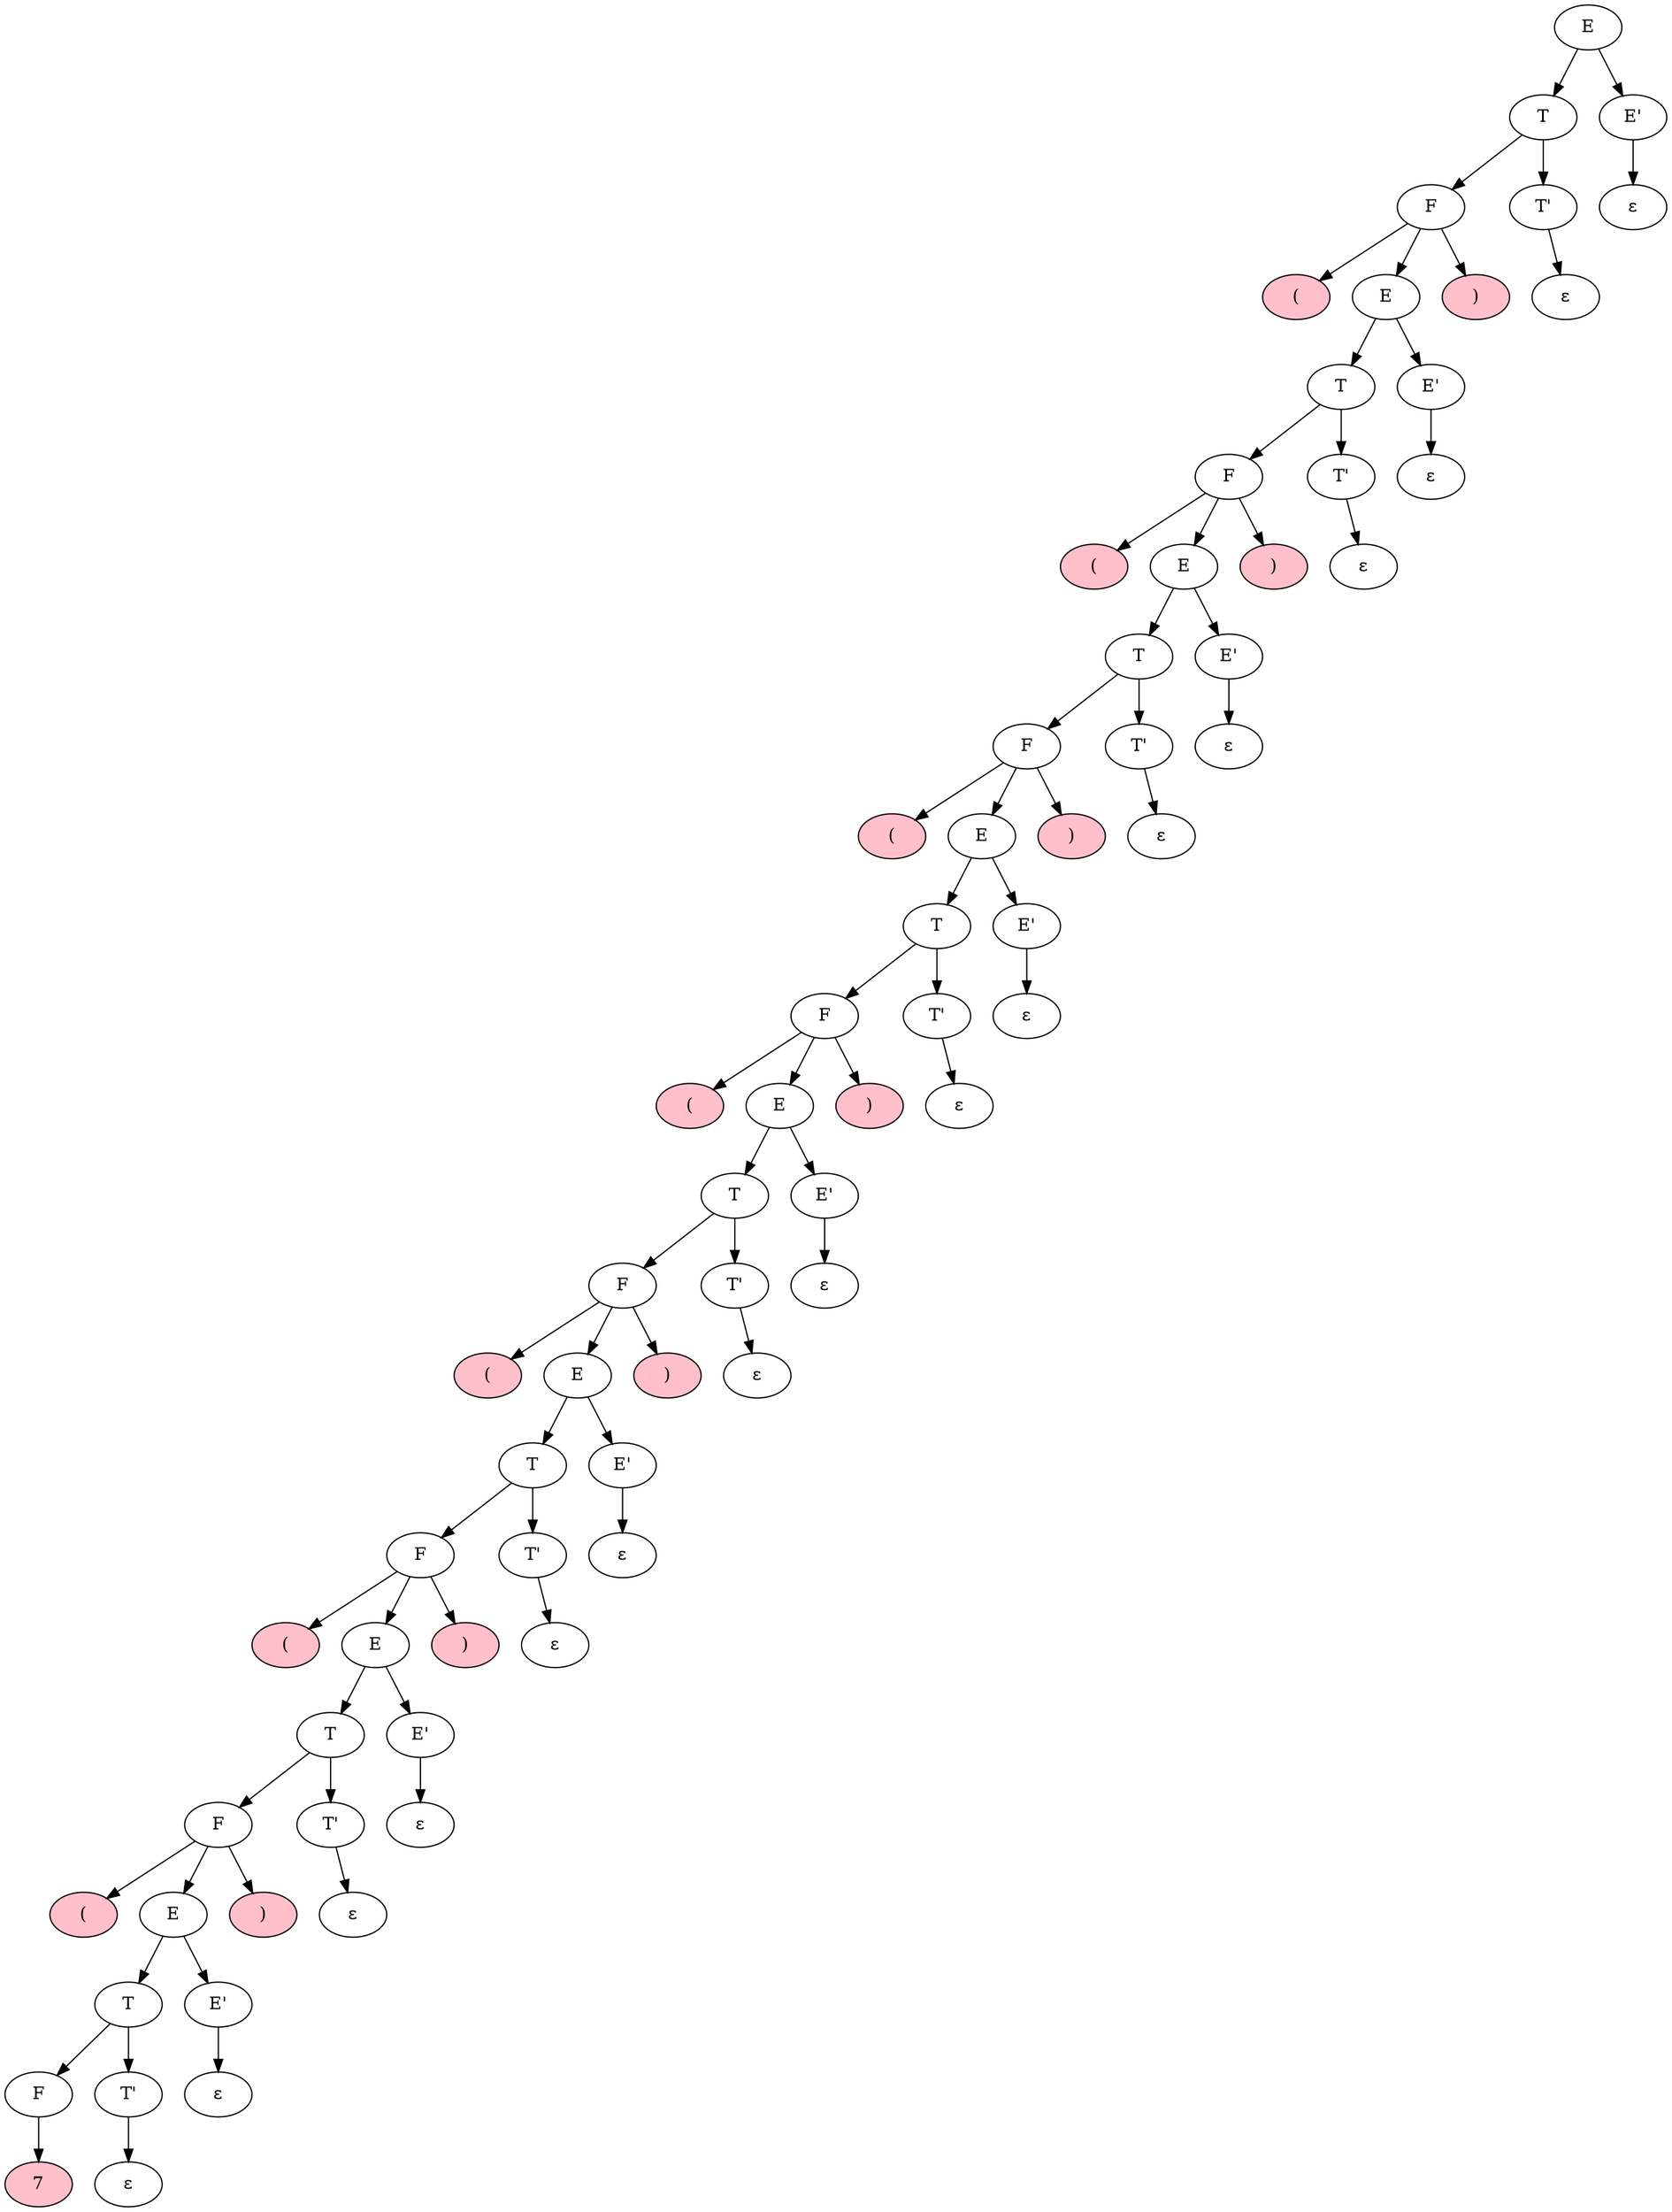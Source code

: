 digraph parseTree {
	v0 [label="E"];
	v1 [label="T"];
	v2 [label="F"];
	v3 [label="(" ; style=filled; fillcolor=pink];
	v4 [label="E"];
	v5 [label="T"];
	v6 [label="F"];
	v7 [label="(" ; style=filled; fillcolor=pink];
	v8 [label="E"];
	v9 [label="T"];
	v10 [label="F"];
	v11 [label="(" ; style=filled; fillcolor=pink];
	v12 [label="E"];
	v13 [label="T"];
	v14 [label="F"];
	v15 [label="(" ; style=filled; fillcolor=pink];
	v16 [label="E"];
	v17 [label="T"];
	v18 [label="F"];
	v19 [label="(" ; style=filled; fillcolor=pink];
	v20 [label="E"];
	v21 [label="T"];
	v22 [label="F"];
	v23 [label="(" ; style=filled; fillcolor=pink];
	v24 [label="E"];
	v25 [label="T"];
	v26 [label="F"];
	v27 [label="(" ; style=filled; fillcolor=pink];
	v28 [label="E"];
	v29 [label="T"];
	v30 [label="F"];
	v31 [label="7" ; style=filled; fillcolor=pink];
	v30 -> v31
	v32 [label="T'"];
	v33 [label="ε"];
	v32 -> v33
	v29 -> v30
	v29 -> v32
	v34 [label="E'"];
	v35 [label="ε"];
	v34 -> v35
	v28 -> v29
	v28 -> v34
	v36 [label=")" ; style=filled; fillcolor=pink];
	v26 -> v27
	v26 -> v28
	v26 -> v36
	v37 [label="T'"];
	v38 [label="ε"];
	v37 -> v38
	v25 -> v26
	v25 -> v37
	v39 [label="E'"];
	v40 [label="ε"];
	v39 -> v40
	v24 -> v25
	v24 -> v39
	v41 [label=")" ; style=filled; fillcolor=pink];
	v22 -> v23
	v22 -> v24
	v22 -> v41
	v42 [label="T'"];
	v43 [label="ε"];
	v42 -> v43
	v21 -> v22
	v21 -> v42
	v44 [label="E'"];
	v45 [label="ε"];
	v44 -> v45
	v20 -> v21
	v20 -> v44
	v46 [label=")" ; style=filled; fillcolor=pink];
	v18 -> v19
	v18 -> v20
	v18 -> v46
	v47 [label="T'"];
	v48 [label="ε"];
	v47 -> v48
	v17 -> v18
	v17 -> v47
	v49 [label="E'"];
	v50 [label="ε"];
	v49 -> v50
	v16 -> v17
	v16 -> v49
	v51 [label=")" ; style=filled; fillcolor=pink];
	v14 -> v15
	v14 -> v16
	v14 -> v51
	v52 [label="T'"];
	v53 [label="ε"];
	v52 -> v53
	v13 -> v14
	v13 -> v52
	v54 [label="E'"];
	v55 [label="ε"];
	v54 -> v55
	v12 -> v13
	v12 -> v54
	v56 [label=")" ; style=filled; fillcolor=pink];
	v10 -> v11
	v10 -> v12
	v10 -> v56
	v57 [label="T'"];
	v58 [label="ε"];
	v57 -> v58
	v9 -> v10
	v9 -> v57
	v59 [label="E'"];
	v60 [label="ε"];
	v59 -> v60
	v8 -> v9
	v8 -> v59
	v61 [label=")" ; style=filled; fillcolor=pink];
	v6 -> v7
	v6 -> v8
	v6 -> v61
	v62 [label="T'"];
	v63 [label="ε"];
	v62 -> v63
	v5 -> v6
	v5 -> v62
	v64 [label="E'"];
	v65 [label="ε"];
	v64 -> v65
	v4 -> v5
	v4 -> v64
	v66 [label=")" ; style=filled; fillcolor=pink];
	v2 -> v3
	v2 -> v4
	v2 -> v66
	v67 [label="T'"];
	v68 [label="ε"];
	v67 -> v68
	v1 -> v2
	v1 -> v67
	v69 [label="E'"];
	v70 [label="ε"];
	v69 -> v70
	v0 -> v1
	v0 -> v69
}
